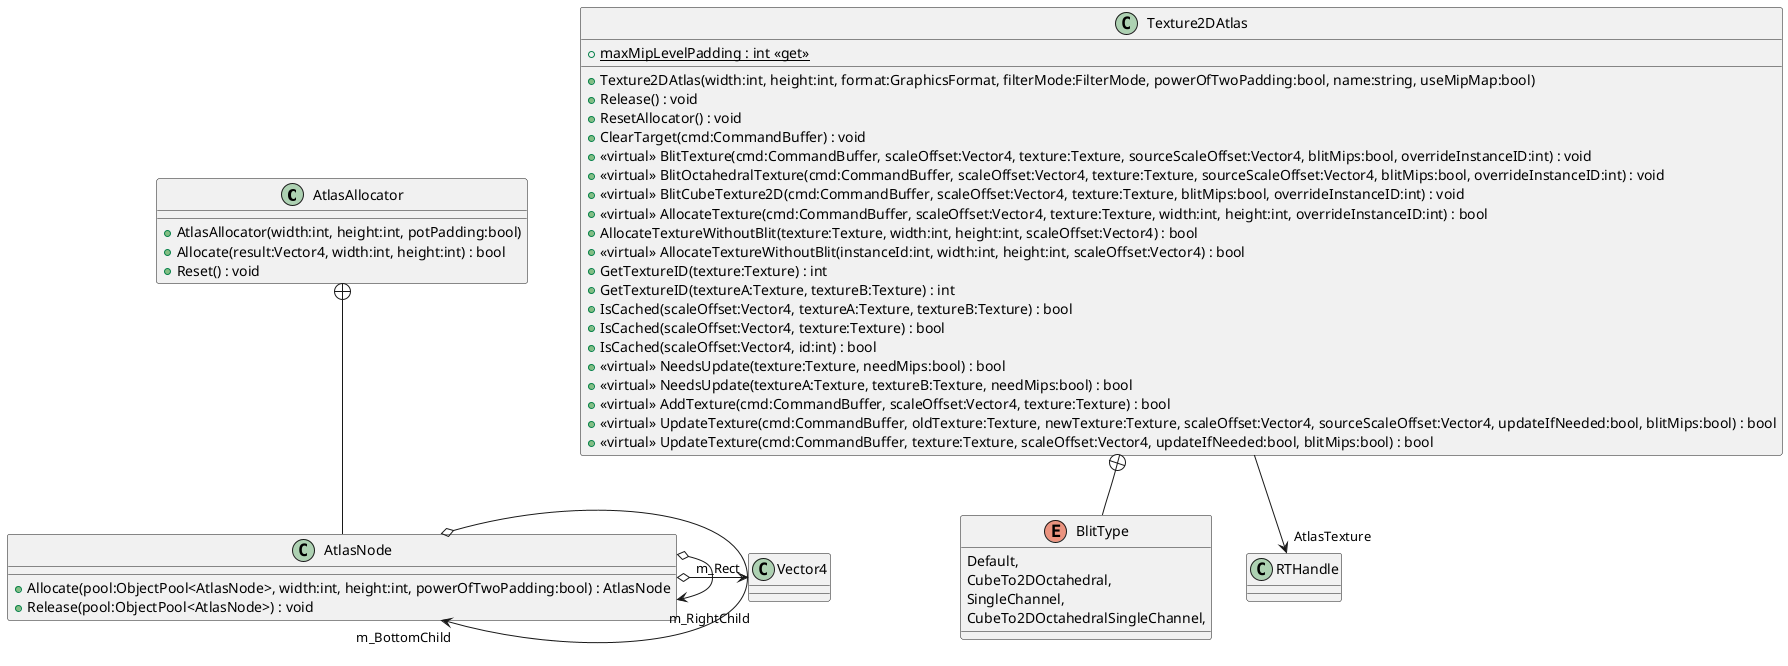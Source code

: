 @startuml
class AtlasAllocator {
    + AtlasAllocator(width:int, height:int, potPadding:bool)
    + Allocate(result:Vector4, width:int, height:int) : bool
    + Reset() : void
}
class Texture2DAtlas {
    + {static} maxMipLevelPadding : int <<get>>
    + Texture2DAtlas(width:int, height:int, format:GraphicsFormat, filterMode:FilterMode, powerOfTwoPadding:bool, name:string, useMipMap:bool)
    + Release() : void
    + ResetAllocator() : void
    + ClearTarget(cmd:CommandBuffer) : void
    + <<virtual>> BlitTexture(cmd:CommandBuffer, scaleOffset:Vector4, texture:Texture, sourceScaleOffset:Vector4, blitMips:bool, overrideInstanceID:int) : void
    + <<virtual>> BlitOctahedralTexture(cmd:CommandBuffer, scaleOffset:Vector4, texture:Texture, sourceScaleOffset:Vector4, blitMips:bool, overrideInstanceID:int) : void
    + <<virtual>> BlitCubeTexture2D(cmd:CommandBuffer, scaleOffset:Vector4, texture:Texture, blitMips:bool, overrideInstanceID:int) : void
    + <<virtual>> AllocateTexture(cmd:CommandBuffer, scaleOffset:Vector4, texture:Texture, width:int, height:int, overrideInstanceID:int) : bool
    + AllocateTextureWithoutBlit(texture:Texture, width:int, height:int, scaleOffset:Vector4) : bool
    + <<virtual>> AllocateTextureWithoutBlit(instanceId:int, width:int, height:int, scaleOffset:Vector4) : bool
    + GetTextureID(texture:Texture) : int
    + GetTextureID(textureA:Texture, textureB:Texture) : int
    + IsCached(scaleOffset:Vector4, textureA:Texture, textureB:Texture) : bool
    + IsCached(scaleOffset:Vector4, texture:Texture) : bool
    + IsCached(scaleOffset:Vector4, id:int) : bool
    + <<virtual>> NeedsUpdate(texture:Texture, needMips:bool) : bool
    + <<virtual>> NeedsUpdate(textureA:Texture, textureB:Texture, needMips:bool) : bool
    + <<virtual>> AddTexture(cmd:CommandBuffer, scaleOffset:Vector4, texture:Texture) : bool
    + <<virtual>> UpdateTexture(cmd:CommandBuffer, oldTexture:Texture, newTexture:Texture, scaleOffset:Vector4, sourceScaleOffset:Vector4, updateIfNeeded:bool, blitMips:bool) : bool
    + <<virtual>> UpdateTexture(cmd:CommandBuffer, texture:Texture, scaleOffset:Vector4, updateIfNeeded:bool, blitMips:bool) : bool
}
class AtlasNode {
    + Allocate(pool:ObjectPool<AtlasNode>, width:int, height:int, powerOfTwoPadding:bool) : AtlasNode
    + Release(pool:ObjectPool<AtlasNode>) : void
}
enum BlitType {
    Default,
    CubeTo2DOctahedral,
    SingleChannel,
    CubeTo2DOctahedralSingleChannel,
}
Texture2DAtlas --> "AtlasTexture" RTHandle
AtlasAllocator +-- AtlasNode
AtlasNode o-> "m_RightChild" AtlasNode
AtlasNode o-> "m_BottomChild" AtlasNode
AtlasNode o-> "m_Rect" Vector4
Texture2DAtlas +-- BlitType
@enduml
